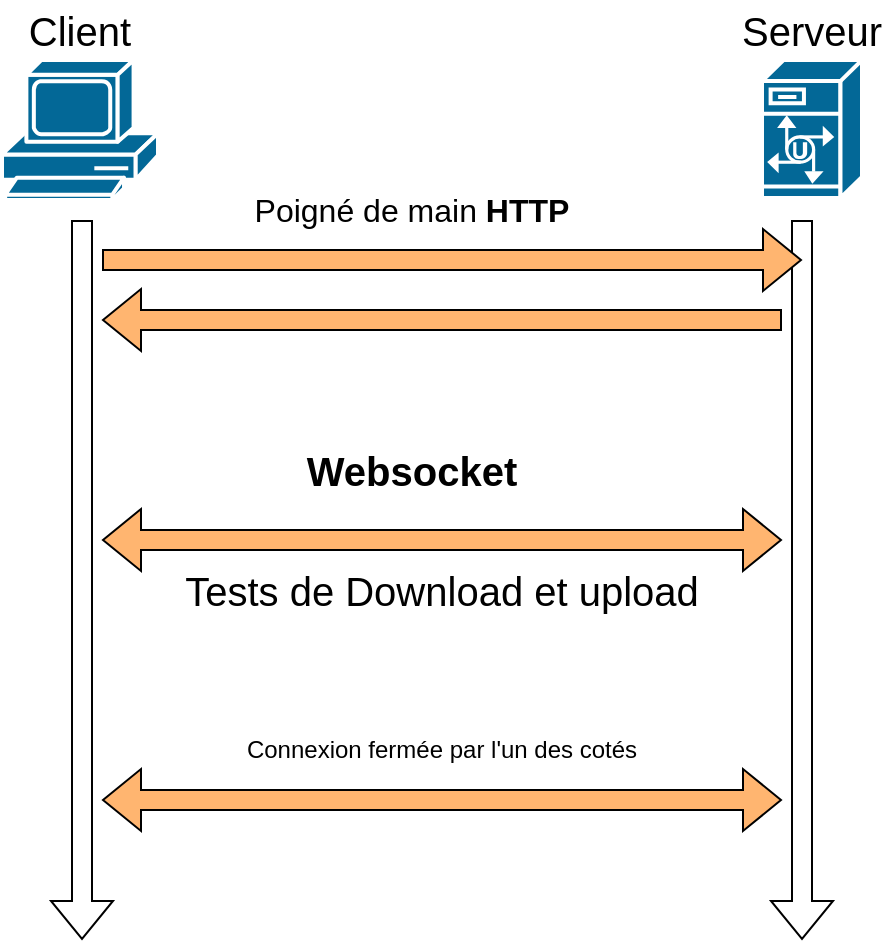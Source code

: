 <mxfile version="20.6.2" type="github">
  <diagram id="4JcGcYxDaTWrSnIuFeD_" name="Page-1">
    <mxGraphModel dx="728" dy="708" grid="1" gridSize="10" guides="1" tooltips="1" connect="1" arrows="1" fold="1" page="1" pageScale="1" pageWidth="850" pageHeight="1100" math="0" shadow="0">
      <root>
        <mxCell id="0" />
        <mxCell id="1" parent="0" />
        <mxCell id="zg0A1C2LEaln6UAvxh7A-1" value="" style="shape=mxgraph.cisco.servers.unity_server;sketch=0;html=1;pointerEvents=1;dashed=0;fillColor=#036897;strokeColor=#ffffff;strokeWidth=2;verticalLabelPosition=bottom;verticalAlign=top;align=center;outlineConnect=0;" vertex="1" parent="1">
          <mxGeometry x="460" y="40" width="50" height="69" as="geometry" />
        </mxCell>
        <mxCell id="zg0A1C2LEaln6UAvxh7A-2" value="" style="shape=mxgraph.cisco.computers_and_peripherals.pc;sketch=0;html=1;pointerEvents=1;dashed=0;fillColor=#036897;strokeColor=#ffffff;strokeWidth=2;verticalLabelPosition=bottom;verticalAlign=top;align=center;outlineConnect=0;" vertex="1" parent="1">
          <mxGeometry x="80" y="40" width="78" height="70" as="geometry" />
        </mxCell>
        <mxCell id="zg0A1C2LEaln6UAvxh7A-3" value="" style="shape=flexArrow;endArrow=classic;html=1;rounded=0;" edge="1" parent="1">
          <mxGeometry width="50" height="50" relative="1" as="geometry">
            <mxPoint x="120" y="120" as="sourcePoint" />
            <mxPoint x="120" y="480" as="targetPoint" />
          </mxGeometry>
        </mxCell>
        <mxCell id="zg0A1C2LEaln6UAvxh7A-6" value="" style="shape=flexArrow;endArrow=classic;html=1;rounded=0;" edge="1" parent="1">
          <mxGeometry width="50" height="50" relative="1" as="geometry">
            <mxPoint x="480" y="120" as="sourcePoint" />
            <mxPoint x="480" y="480" as="targetPoint" />
          </mxGeometry>
        </mxCell>
        <mxCell id="zg0A1C2LEaln6UAvxh7A-8" value="" style="shape=flexArrow;endArrow=classic;startArrow=classic;html=1;rounded=0;fillColor=#FFB570;" edge="1" parent="1">
          <mxGeometry width="100" height="100" relative="1" as="geometry">
            <mxPoint x="130" y="280" as="sourcePoint" />
            <mxPoint x="470" y="280" as="targetPoint" />
          </mxGeometry>
        </mxCell>
        <mxCell id="zg0A1C2LEaln6UAvxh7A-9" value="&lt;font style=&quot;font-size: 16px;&quot;&gt;Poigné de main &lt;b&gt;HTTP&lt;/b&gt;&lt;/font&gt;" style="text;html=1;strokeColor=none;fillColor=none;align=center;verticalAlign=middle;whiteSpace=wrap;rounded=0;strokeWidth=3;" vertex="1" parent="1">
          <mxGeometry x="200" y="100" width="170" height="30" as="geometry" />
        </mxCell>
        <mxCell id="zg0A1C2LEaln6UAvxh7A-12" value="" style="shape=flexArrow;endArrow=classic;html=1;rounded=0;fillColor=#FFB570;" edge="1" parent="1">
          <mxGeometry width="50" height="50" relative="1" as="geometry">
            <mxPoint x="130" y="140" as="sourcePoint" />
            <mxPoint x="480" y="140" as="targetPoint" />
          </mxGeometry>
        </mxCell>
        <mxCell id="zg0A1C2LEaln6UAvxh7A-13" value="" style="shape=flexArrow;endArrow=classic;html=1;rounded=0;fillColor=#FFB570;" edge="1" parent="1">
          <mxGeometry width="50" height="50" relative="1" as="geometry">
            <mxPoint x="470" y="170" as="sourcePoint" />
            <mxPoint x="130" y="170" as="targetPoint" />
          </mxGeometry>
        </mxCell>
        <mxCell id="zg0A1C2LEaln6UAvxh7A-14" value="&lt;font size=&quot;1&quot;&gt;&lt;b style=&quot;font-size: 20px;&quot;&gt;Websocket&lt;/b&gt;&lt;/font&gt;" style="text;html=1;strokeColor=none;fillColor=none;align=center;verticalAlign=middle;whiteSpace=wrap;rounded=0;strokeWidth=3;" vertex="1" parent="1">
          <mxGeometry x="200" y="230" width="170" height="30" as="geometry" />
        </mxCell>
        <mxCell id="zg0A1C2LEaln6UAvxh7A-15" value="Tests de Download et upload" style="text;html=1;strokeColor=none;fillColor=none;align=center;verticalAlign=middle;whiteSpace=wrap;rounded=0;strokeWidth=3;fontSize=20;" vertex="1" parent="1">
          <mxGeometry x="160" y="290" width="280" height="30" as="geometry" />
        </mxCell>
        <mxCell id="zg0A1C2LEaln6UAvxh7A-16" value="" style="shape=flexArrow;endArrow=classic;startArrow=classic;html=1;rounded=0;fillColor=#FFB570;" edge="1" parent="1">
          <mxGeometry width="100" height="100" relative="1" as="geometry">
            <mxPoint x="130" y="410" as="sourcePoint" />
            <mxPoint x="470" y="410" as="targetPoint" />
          </mxGeometry>
        </mxCell>
        <mxCell id="zg0A1C2LEaln6UAvxh7A-17" value="Connexion fermée par l&#39;un des cotés" style="text;html=1;strokeColor=none;fillColor=none;align=center;verticalAlign=middle;whiteSpace=wrap;rounded=0;strokeWidth=3;" vertex="1" parent="1">
          <mxGeometry x="190" y="370" width="220" height="30" as="geometry" />
        </mxCell>
        <mxCell id="zg0A1C2LEaln6UAvxh7A-18" value="Client" style="text;html=1;strokeColor=none;fillColor=none;align=center;verticalAlign=middle;whiteSpace=wrap;rounded=0;strokeWidth=3;fontSize=20;" vertex="1" parent="1">
          <mxGeometry x="89" y="10" width="60" height="30" as="geometry" />
        </mxCell>
        <mxCell id="zg0A1C2LEaln6UAvxh7A-19" value="Serveur" style="text;html=1;strokeColor=none;fillColor=none;align=center;verticalAlign=middle;whiteSpace=wrap;rounded=0;strokeWidth=3;fontSize=20;" vertex="1" parent="1">
          <mxGeometry x="455" y="10" width="60" height="30" as="geometry" />
        </mxCell>
      </root>
    </mxGraphModel>
  </diagram>
</mxfile>
